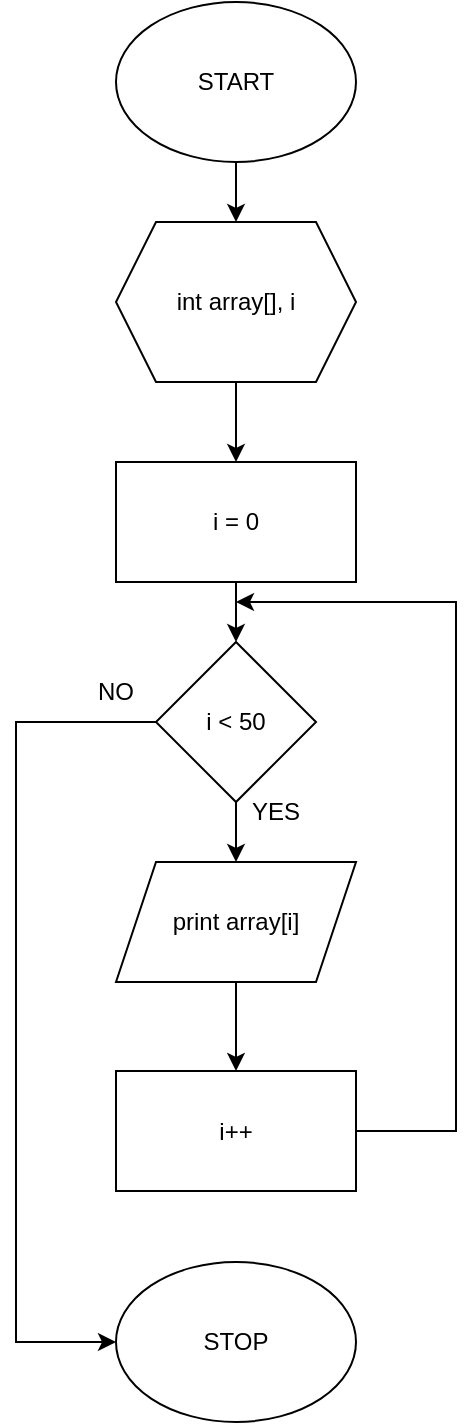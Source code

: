 <mxfile version="20.5.1" type="device" pages="2"><diagram id="WCQL93ZJ2Df58pePMB8u" name="array1no1"><mxGraphModel dx="595" dy="325" grid="1" gridSize="10" guides="1" tooltips="1" connect="1" arrows="1" fold="1" page="1" pageScale="1" pageWidth="827" pageHeight="1169" math="0" shadow="0"><root><mxCell id="0"/><mxCell id="1" parent="0"/><mxCell id="PfqNjXHdKXZfHZcK_Wdk-6" value="" style="edgeStyle=orthogonalEdgeStyle;rounded=0;orthogonalLoop=1;jettySize=auto;html=1;" parent="1" source="UKJl_iXdUlDT6J2-L90L-1" target="UKJl_iXdUlDT6J2-L90L-2" edge="1"><mxGeometry relative="1" as="geometry"/></mxCell><mxCell id="UKJl_iXdUlDT6J2-L90L-1" value="START" style="ellipse;whiteSpace=wrap;html=1;" parent="1" vertex="1"><mxGeometry x="220" y="20" width="120" height="80" as="geometry"/></mxCell><mxCell id="PfqNjXHdKXZfHZcK_Wdk-7" value="" style="edgeStyle=orthogonalEdgeStyle;rounded=0;orthogonalLoop=1;jettySize=auto;html=1;" parent="1" source="UKJl_iXdUlDT6J2-L90L-2" target="PfqNjXHdKXZfHZcK_Wdk-1" edge="1"><mxGeometry relative="1" as="geometry"/></mxCell><mxCell id="UKJl_iXdUlDT6J2-L90L-2" value="int array[], i" style="shape=hexagon;perimeter=hexagonPerimeter2;whiteSpace=wrap;html=1;fixedSize=1;" parent="1" vertex="1"><mxGeometry x="220" y="130" width="120" height="80" as="geometry"/></mxCell><mxCell id="PfqNjXHdKXZfHZcK_Wdk-8" value="" style="edgeStyle=orthogonalEdgeStyle;rounded=0;orthogonalLoop=1;jettySize=auto;html=1;" parent="1" source="PfqNjXHdKXZfHZcK_Wdk-1" target="PfqNjXHdKXZfHZcK_Wdk-2" edge="1"><mxGeometry relative="1" as="geometry"/></mxCell><mxCell id="PfqNjXHdKXZfHZcK_Wdk-1" value="i = 0" style="rounded=0;whiteSpace=wrap;html=1;" parent="1" vertex="1"><mxGeometry x="220" y="250" width="120" height="60" as="geometry"/></mxCell><mxCell id="PfqNjXHdKXZfHZcK_Wdk-9" value="" style="edgeStyle=orthogonalEdgeStyle;rounded=0;orthogonalLoop=1;jettySize=auto;html=1;" parent="1" source="PfqNjXHdKXZfHZcK_Wdk-2" target="PfqNjXHdKXZfHZcK_Wdk-3" edge="1"><mxGeometry relative="1" as="geometry"/></mxCell><mxCell id="PfqNjXHdKXZfHZcK_Wdk-14" style="edgeStyle=orthogonalEdgeStyle;rounded=0;orthogonalLoop=1;jettySize=auto;html=1;entryX=0;entryY=0.5;entryDx=0;entryDy=0;" parent="1" source="PfqNjXHdKXZfHZcK_Wdk-2" target="PfqNjXHdKXZfHZcK_Wdk-5" edge="1"><mxGeometry relative="1" as="geometry"><Array as="points"><mxPoint x="170" y="380"/><mxPoint x="170" y="690"/></Array></mxGeometry></mxCell><mxCell id="PfqNjXHdKXZfHZcK_Wdk-2" value="i &amp;lt; 50" style="rhombus;whiteSpace=wrap;html=1;" parent="1" vertex="1"><mxGeometry x="240" y="340" width="80" height="80" as="geometry"/></mxCell><mxCell id="PfqNjXHdKXZfHZcK_Wdk-12" value="" style="edgeStyle=orthogonalEdgeStyle;rounded=0;orthogonalLoop=1;jettySize=auto;html=1;" parent="1" source="PfqNjXHdKXZfHZcK_Wdk-3" target="PfqNjXHdKXZfHZcK_Wdk-4" edge="1"><mxGeometry relative="1" as="geometry"/></mxCell><mxCell id="PfqNjXHdKXZfHZcK_Wdk-3" value="print array[i]" style="shape=parallelogram;perimeter=parallelogramPerimeter;whiteSpace=wrap;html=1;fixedSize=1;" parent="1" vertex="1"><mxGeometry x="220" y="450" width="120" height="60" as="geometry"/></mxCell><mxCell id="PfqNjXHdKXZfHZcK_Wdk-13" style="edgeStyle=orthogonalEdgeStyle;rounded=0;orthogonalLoop=1;jettySize=auto;html=1;exitX=1;exitY=0.5;exitDx=0;exitDy=0;" parent="1" source="PfqNjXHdKXZfHZcK_Wdk-4" edge="1"><mxGeometry relative="1" as="geometry"><mxPoint x="280" y="320" as="targetPoint"/><Array as="points"><mxPoint x="390" y="585"/><mxPoint x="390" y="320"/></Array></mxGeometry></mxCell><mxCell id="PfqNjXHdKXZfHZcK_Wdk-4" value="i++" style="rounded=0;whiteSpace=wrap;html=1;" parent="1" vertex="1"><mxGeometry x="220" y="554.5" width="120" height="60" as="geometry"/></mxCell><mxCell id="PfqNjXHdKXZfHZcK_Wdk-5" value="STOP" style="ellipse;whiteSpace=wrap;html=1;" parent="1" vertex="1"><mxGeometry x="220" y="650" width="120" height="80" as="geometry"/></mxCell><mxCell id="3dyElNq9EYJQc_Seij-a-1" value="YES" style="text;html=1;strokeColor=none;fillColor=none;align=center;verticalAlign=middle;whiteSpace=wrap;rounded=0;" vertex="1" parent="1"><mxGeometry x="270" y="410" width="60" height="30" as="geometry"/></mxCell><mxCell id="3dyElNq9EYJQc_Seij-a-2" value="NO" style="text;html=1;strokeColor=none;fillColor=none;align=center;verticalAlign=middle;whiteSpace=wrap;rounded=0;" vertex="1" parent="1"><mxGeometry x="190" y="350" width="60" height="30" as="geometry"/></mxCell></root></mxGraphModel></diagram><diagram id="zTe2kgc9Nlh9alGqb8xl" name="array1no2"><mxGraphModel dx="595" dy="325" grid="1" gridSize="10" guides="1" tooltips="1" connect="1" arrows="1" fold="1" page="1" pageScale="1" pageWidth="827" pageHeight="1169" math="0" shadow="0"><root><mxCell id="0"/><mxCell id="1" parent="0"/><mxCell id="gLhZeH-zY-WnojpB3EIj-1" value="" style="edgeStyle=orthogonalEdgeStyle;rounded=0;orthogonalLoop=1;jettySize=auto;html=1;" parent="1" source="gLhZeH-zY-WnojpB3EIj-2" target="gLhZeH-zY-WnojpB3EIj-4" edge="1"><mxGeometry relative="1" as="geometry"/></mxCell><mxCell id="gLhZeH-zY-WnojpB3EIj-2" value="START" style="ellipse;whiteSpace=wrap;html=1;" parent="1" vertex="1"><mxGeometry x="220" y="20" width="120" height="80" as="geometry"/></mxCell><mxCell id="gLhZeH-zY-WnojpB3EIj-3" value="" style="edgeStyle=orthogonalEdgeStyle;rounded=0;orthogonalLoop=1;jettySize=auto;html=1;" parent="1" source="gLhZeH-zY-WnojpB3EIj-4" target="gLhZeH-zY-WnojpB3EIj-6" edge="1"><mxGeometry relative="1" as="geometry"/></mxCell><mxCell id="gLhZeH-zY-WnojpB3EIj-4" value="int array[], i" style="shape=hexagon;perimeter=hexagonPerimeter2;whiteSpace=wrap;html=1;fixedSize=1;" parent="1" vertex="1"><mxGeometry x="220" y="130" width="120" height="80" as="geometry"/></mxCell><mxCell id="gLhZeH-zY-WnojpB3EIj-5" value="" style="edgeStyle=orthogonalEdgeStyle;rounded=0;orthogonalLoop=1;jettySize=auto;html=1;" parent="1" source="gLhZeH-zY-WnojpB3EIj-6" target="gLhZeH-zY-WnojpB3EIj-9" edge="1"><mxGeometry relative="1" as="geometry"/></mxCell><mxCell id="gLhZeH-zY-WnojpB3EIj-6" value="i = 5" style="rounded=0;whiteSpace=wrap;html=1;" parent="1" vertex="1"><mxGeometry x="220" y="250" width="120" height="60" as="geometry"/></mxCell><mxCell id="gLhZeH-zY-WnojpB3EIj-7" value="" style="edgeStyle=orthogonalEdgeStyle;rounded=0;orthogonalLoop=1;jettySize=auto;html=1;" parent="1" source="gLhZeH-zY-WnojpB3EIj-9" target="gLhZeH-zY-WnojpB3EIj-11" edge="1"><mxGeometry relative="1" as="geometry"/></mxCell><mxCell id="gLhZeH-zY-WnojpB3EIj-8" style="edgeStyle=orthogonalEdgeStyle;rounded=0;orthogonalLoop=1;jettySize=auto;html=1;entryX=0;entryY=0.5;entryDx=0;entryDy=0;" parent="1" source="gLhZeH-zY-WnojpB3EIj-9" target="gLhZeH-zY-WnojpB3EIj-14" edge="1"><mxGeometry relative="1" as="geometry"><Array as="points"><mxPoint x="170" y="380"/><mxPoint x="170" y="690"/></Array></mxGeometry></mxCell><mxCell id="gLhZeH-zY-WnojpB3EIj-9" value="i &amp;gt; 0" style="rhombus;whiteSpace=wrap;html=1;" parent="1" vertex="1"><mxGeometry x="240" y="340" width="80" height="80" as="geometry"/></mxCell><mxCell id="gLhZeH-zY-WnojpB3EIj-10" value="" style="edgeStyle=orthogonalEdgeStyle;rounded=0;orthogonalLoop=1;jettySize=auto;html=1;" parent="1" source="gLhZeH-zY-WnojpB3EIj-11" target="gLhZeH-zY-WnojpB3EIj-13" edge="1"><mxGeometry relative="1" as="geometry"/></mxCell><mxCell id="gLhZeH-zY-WnojpB3EIj-11" value="print array[i]" style="shape=parallelogram;perimeter=parallelogramPerimeter;whiteSpace=wrap;html=1;fixedSize=1;" parent="1" vertex="1"><mxGeometry x="220" y="450" width="120" height="60" as="geometry"/></mxCell><mxCell id="gLhZeH-zY-WnojpB3EIj-12" style="edgeStyle=orthogonalEdgeStyle;rounded=0;orthogonalLoop=1;jettySize=auto;html=1;exitX=1;exitY=0.5;exitDx=0;exitDy=0;" parent="1" source="gLhZeH-zY-WnojpB3EIj-13" edge="1"><mxGeometry relative="1" as="geometry"><mxPoint x="280" y="320" as="targetPoint"/><Array as="points"><mxPoint x="390" y="585"/><mxPoint x="390" y="320"/></Array></mxGeometry></mxCell><mxCell id="gLhZeH-zY-WnojpB3EIj-13" value="i--" style="rounded=0;whiteSpace=wrap;html=1;" parent="1" vertex="1"><mxGeometry x="220" y="554.5" width="120" height="60" as="geometry"/></mxCell><mxCell id="gLhZeH-zY-WnojpB3EIj-14" value="STOP" style="ellipse;whiteSpace=wrap;html=1;" parent="1" vertex="1"><mxGeometry x="220" y="650" width="120" height="80" as="geometry"/></mxCell><mxCell id="X3ll2KV8CE644mP-z3R9-1" value="YES" style="text;html=1;strokeColor=none;fillColor=none;align=center;verticalAlign=middle;whiteSpace=wrap;rounded=0;" vertex="1" parent="1"><mxGeometry x="270" y="420" width="60" height="30" as="geometry"/></mxCell><mxCell id="X3ll2KV8CE644mP-z3R9-2" value="NO" style="text;html=1;strokeColor=none;fillColor=none;align=center;verticalAlign=middle;whiteSpace=wrap;rounded=0;" vertex="1" parent="1"><mxGeometry x="190" y="350" width="60" height="30" as="geometry"/></mxCell></root></mxGraphModel></diagram></mxfile>